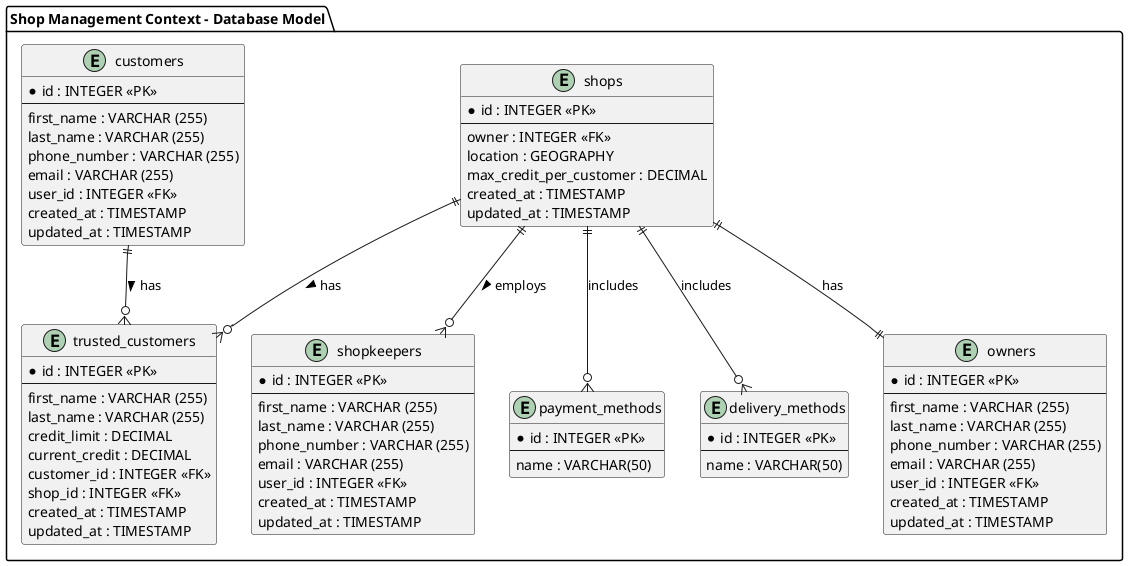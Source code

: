 @startuml
package "Shop Management Context - Database Model" {
entity "shops" as shop {
  * id : INTEGER <<PK>>
  --
  owner : INTEGER <<FK>>
  location : GEOGRAPHY
  max_credit_per_customer : DECIMAL
  created_at : TIMESTAMP
  updated_at : TIMESTAMP
}

entity "owners" as owners {
 * id : INTEGER <<PK>>
 --
    first_name : VARCHAR (255)
    last_name : VARCHAR (255)
    phone_number : VARCHAR (255)
    email : VARCHAR (255)
    user_id : INTEGER <<FK>>
        created_at : TIMESTAMP
    updated_at : TIMESTAMP
}

entity "customers" as customers {
   * id : INTEGER <<PK>>
  --
    first_name : VARCHAR (255)
    last_name : VARCHAR (255)
    phone_number : VARCHAR (255)
    email : VARCHAR (255)
    user_id : INTEGER <<FK>>
    created_at : TIMESTAMP
    updated_at : TIMESTAMP
}

entity "trusted_customers" as trusted_customer {
  * id : INTEGER <<PK>>
  --
  first_name : VARCHAR (255)
  last_name : VARCHAR (255)
  credit_limit : DECIMAL
  current_credit : DECIMAL
  customer_id : INTEGER <<FK>>
  shop_id : INTEGER <<FK>>
  created_at : TIMESTAMP
  updated_at : TIMESTAMP
}

entity "shopkeepers" as shopkeeper {
  * id : INTEGER <<PK>>
  --
    first_name : VARCHAR (255)
    last_name : VARCHAR (255)
    phone_number : VARCHAR (255)
    email : VARCHAR (255)
    user_id : INTEGER <<FK>>
    created_at : TIMESTAMP
    updated_at : TIMESTAMP
}

    entity "payment_methods" as payment_method {
      * id : INTEGER <<PK>>
      --
      name : VARCHAR(50)
    }

    entity "delivery_methods" as delivery_method {
      * id : INTEGER <<PK>>
      --
      name : VARCHAR(50)
    }

' === Relationships
shop ||--o{ trusted_customer : has >
customers ||--o{ trusted_customer: has >
shop ||--o{ shopkeeper : employs >
shop ||--|| owners : "has"

shop ||--o{ delivery_method : "includes"
shop ||--o{ payment_method : "includes"
}
@enduml